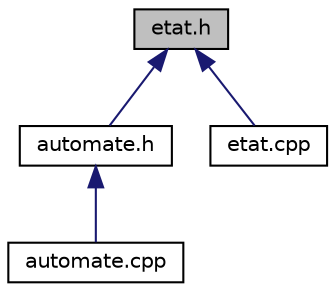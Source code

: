 digraph "etat.h"
{
  edge [fontname="Helvetica",fontsize="10",labelfontname="Helvetica",labelfontsize="10"];
  node [fontname="Helvetica",fontsize="10",shape=record];
  Node3 [label="etat.h",height=0.2,width=0.4,color="black", fillcolor="grey75", style="filled", fontcolor="black"];
  Node3 -> Node4 [dir="back",color="midnightblue",fontsize="10",style="solid",fontname="Helvetica"];
  Node4 [label="automate.h",height=0.2,width=0.4,color="black", fillcolor="white", style="filled",URL="$automate_8h.html",tooltip="Déclaration de l&#39;objet Automate. "];
  Node4 -> Node5 [dir="back",color="midnightblue",fontsize="10",style="solid",fontname="Helvetica"];
  Node5 [label="automate.cpp",height=0.2,width=0.4,color="black", fillcolor="white", style="filled",URL="$automate_8cpp.html",tooltip="Définition des fonctions de l&#39;objet Automate. "];
  Node3 -> Node6 [dir="back",color="midnightblue",fontsize="10",style="solid",fontname="Helvetica"];
  Node6 [label="etat.cpp",height=0.2,width=0.4,color="black", fillcolor="white", style="filled",URL="$etat_8cpp.html",tooltip="Définition des fonctions de l&#39;objet Etat. "];
}
